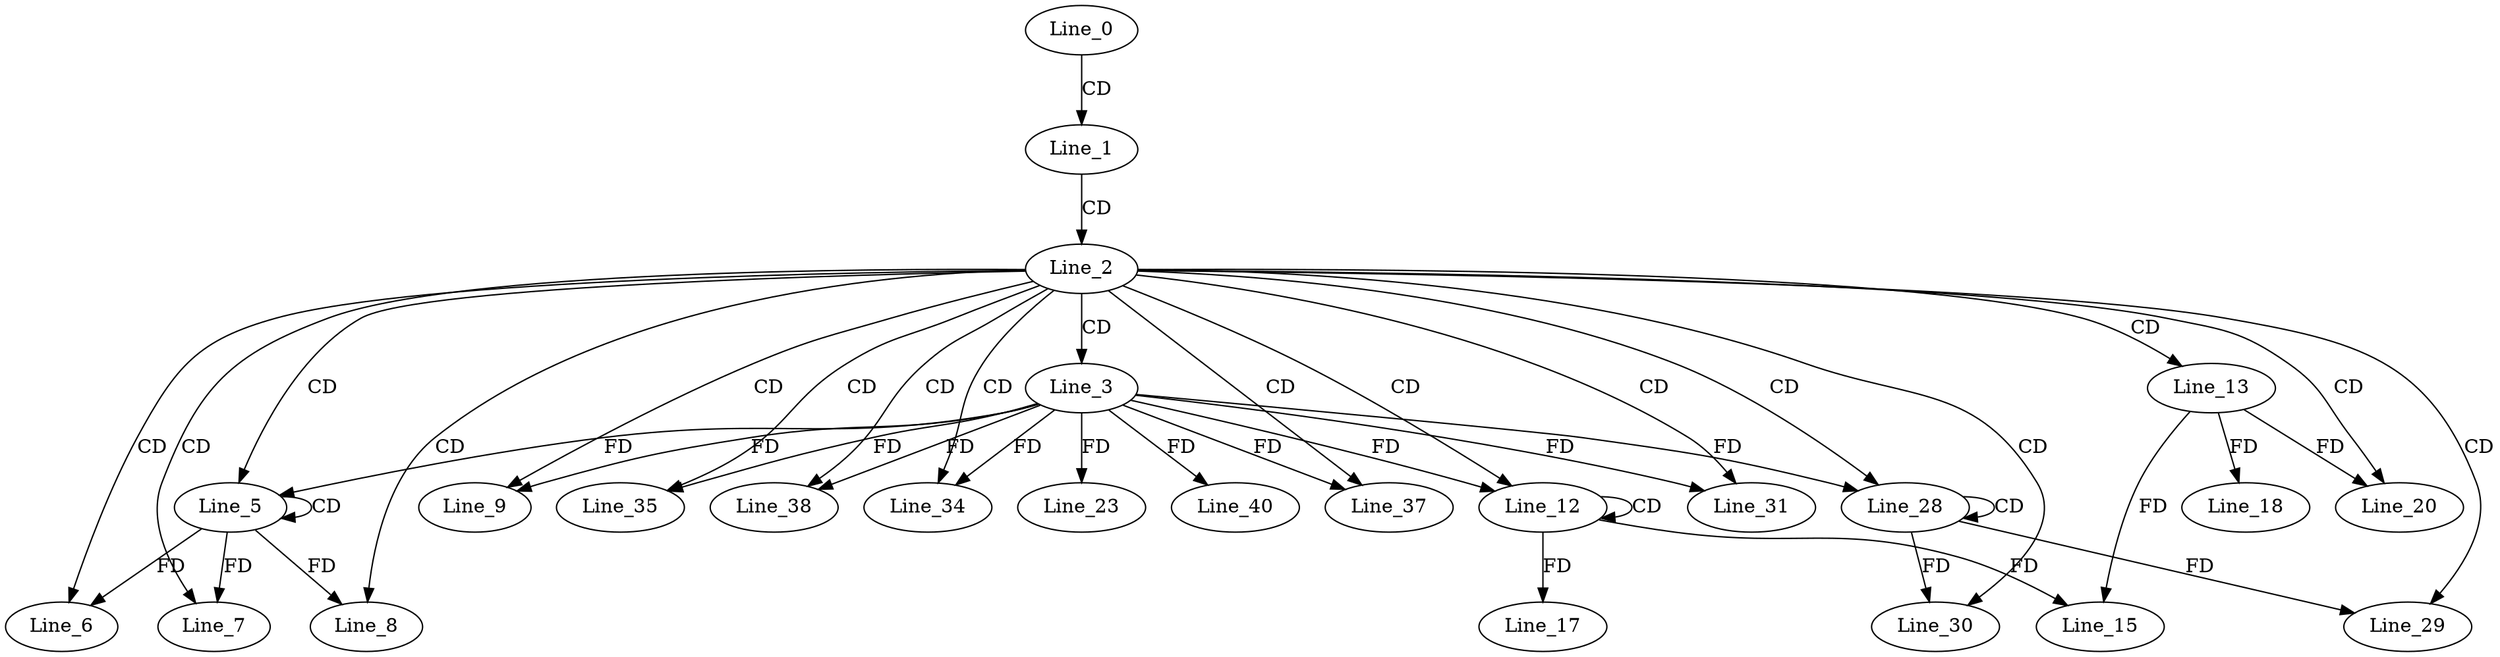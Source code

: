 digraph G {
  Line_0;
  Line_1;
  Line_2;
  Line_3;
  Line_5;
  Line_5;
  Line_6;
  Line_7;
  Line_8;
  Line_9;
  Line_9;
  Line_12;
  Line_12;
  Line_13;
  Line_15;
  Line_17;
  Line_18;
  Line_20;
  Line_20;
  Line_23;
  Line_28;
  Line_28;
  Line_29;
  Line_30;
  Line_31;
  Line_31;
  Line_34;
  Line_35;
  Line_35;
  Line_37;
  Line_38;
  Line_38;
  Line_40;
  Line_0 -> Line_1 [ label="CD" ];
  Line_1 -> Line_2 [ label="CD" ];
  Line_2 -> Line_3 [ label="CD" ];
  Line_2 -> Line_5 [ label="CD" ];
  Line_5 -> Line_5 [ label="CD" ];
  Line_3 -> Line_5 [ label="FD" ];
  Line_2 -> Line_6 [ label="CD" ];
  Line_5 -> Line_6 [ label="FD" ];
  Line_2 -> Line_7 [ label="CD" ];
  Line_5 -> Line_7 [ label="FD" ];
  Line_2 -> Line_8 [ label="CD" ];
  Line_5 -> Line_8 [ label="FD" ];
  Line_2 -> Line_9 [ label="CD" ];
  Line_3 -> Line_9 [ label="FD" ];
  Line_2 -> Line_12 [ label="CD" ];
  Line_12 -> Line_12 [ label="CD" ];
  Line_3 -> Line_12 [ label="FD" ];
  Line_2 -> Line_13 [ label="CD" ];
  Line_12 -> Line_15 [ label="FD" ];
  Line_13 -> Line_15 [ label="FD" ];
  Line_12 -> Line_17 [ label="FD" ];
  Line_13 -> Line_18 [ label="FD" ];
  Line_2 -> Line_20 [ label="CD" ];
  Line_13 -> Line_20 [ label="FD" ];
  Line_3 -> Line_23 [ label="FD" ];
  Line_2 -> Line_28 [ label="CD" ];
  Line_28 -> Line_28 [ label="CD" ];
  Line_3 -> Line_28 [ label="FD" ];
  Line_2 -> Line_29 [ label="CD" ];
  Line_28 -> Line_29 [ label="FD" ];
  Line_2 -> Line_30 [ label="CD" ];
  Line_28 -> Line_30 [ label="FD" ];
  Line_2 -> Line_31 [ label="CD" ];
  Line_3 -> Line_31 [ label="FD" ];
  Line_2 -> Line_34 [ label="CD" ];
  Line_3 -> Line_34 [ label="FD" ];
  Line_2 -> Line_35 [ label="CD" ];
  Line_3 -> Line_35 [ label="FD" ];
  Line_2 -> Line_37 [ label="CD" ];
  Line_3 -> Line_37 [ label="FD" ];
  Line_2 -> Line_38 [ label="CD" ];
  Line_3 -> Line_38 [ label="FD" ];
  Line_3 -> Line_40 [ label="FD" ];
}
